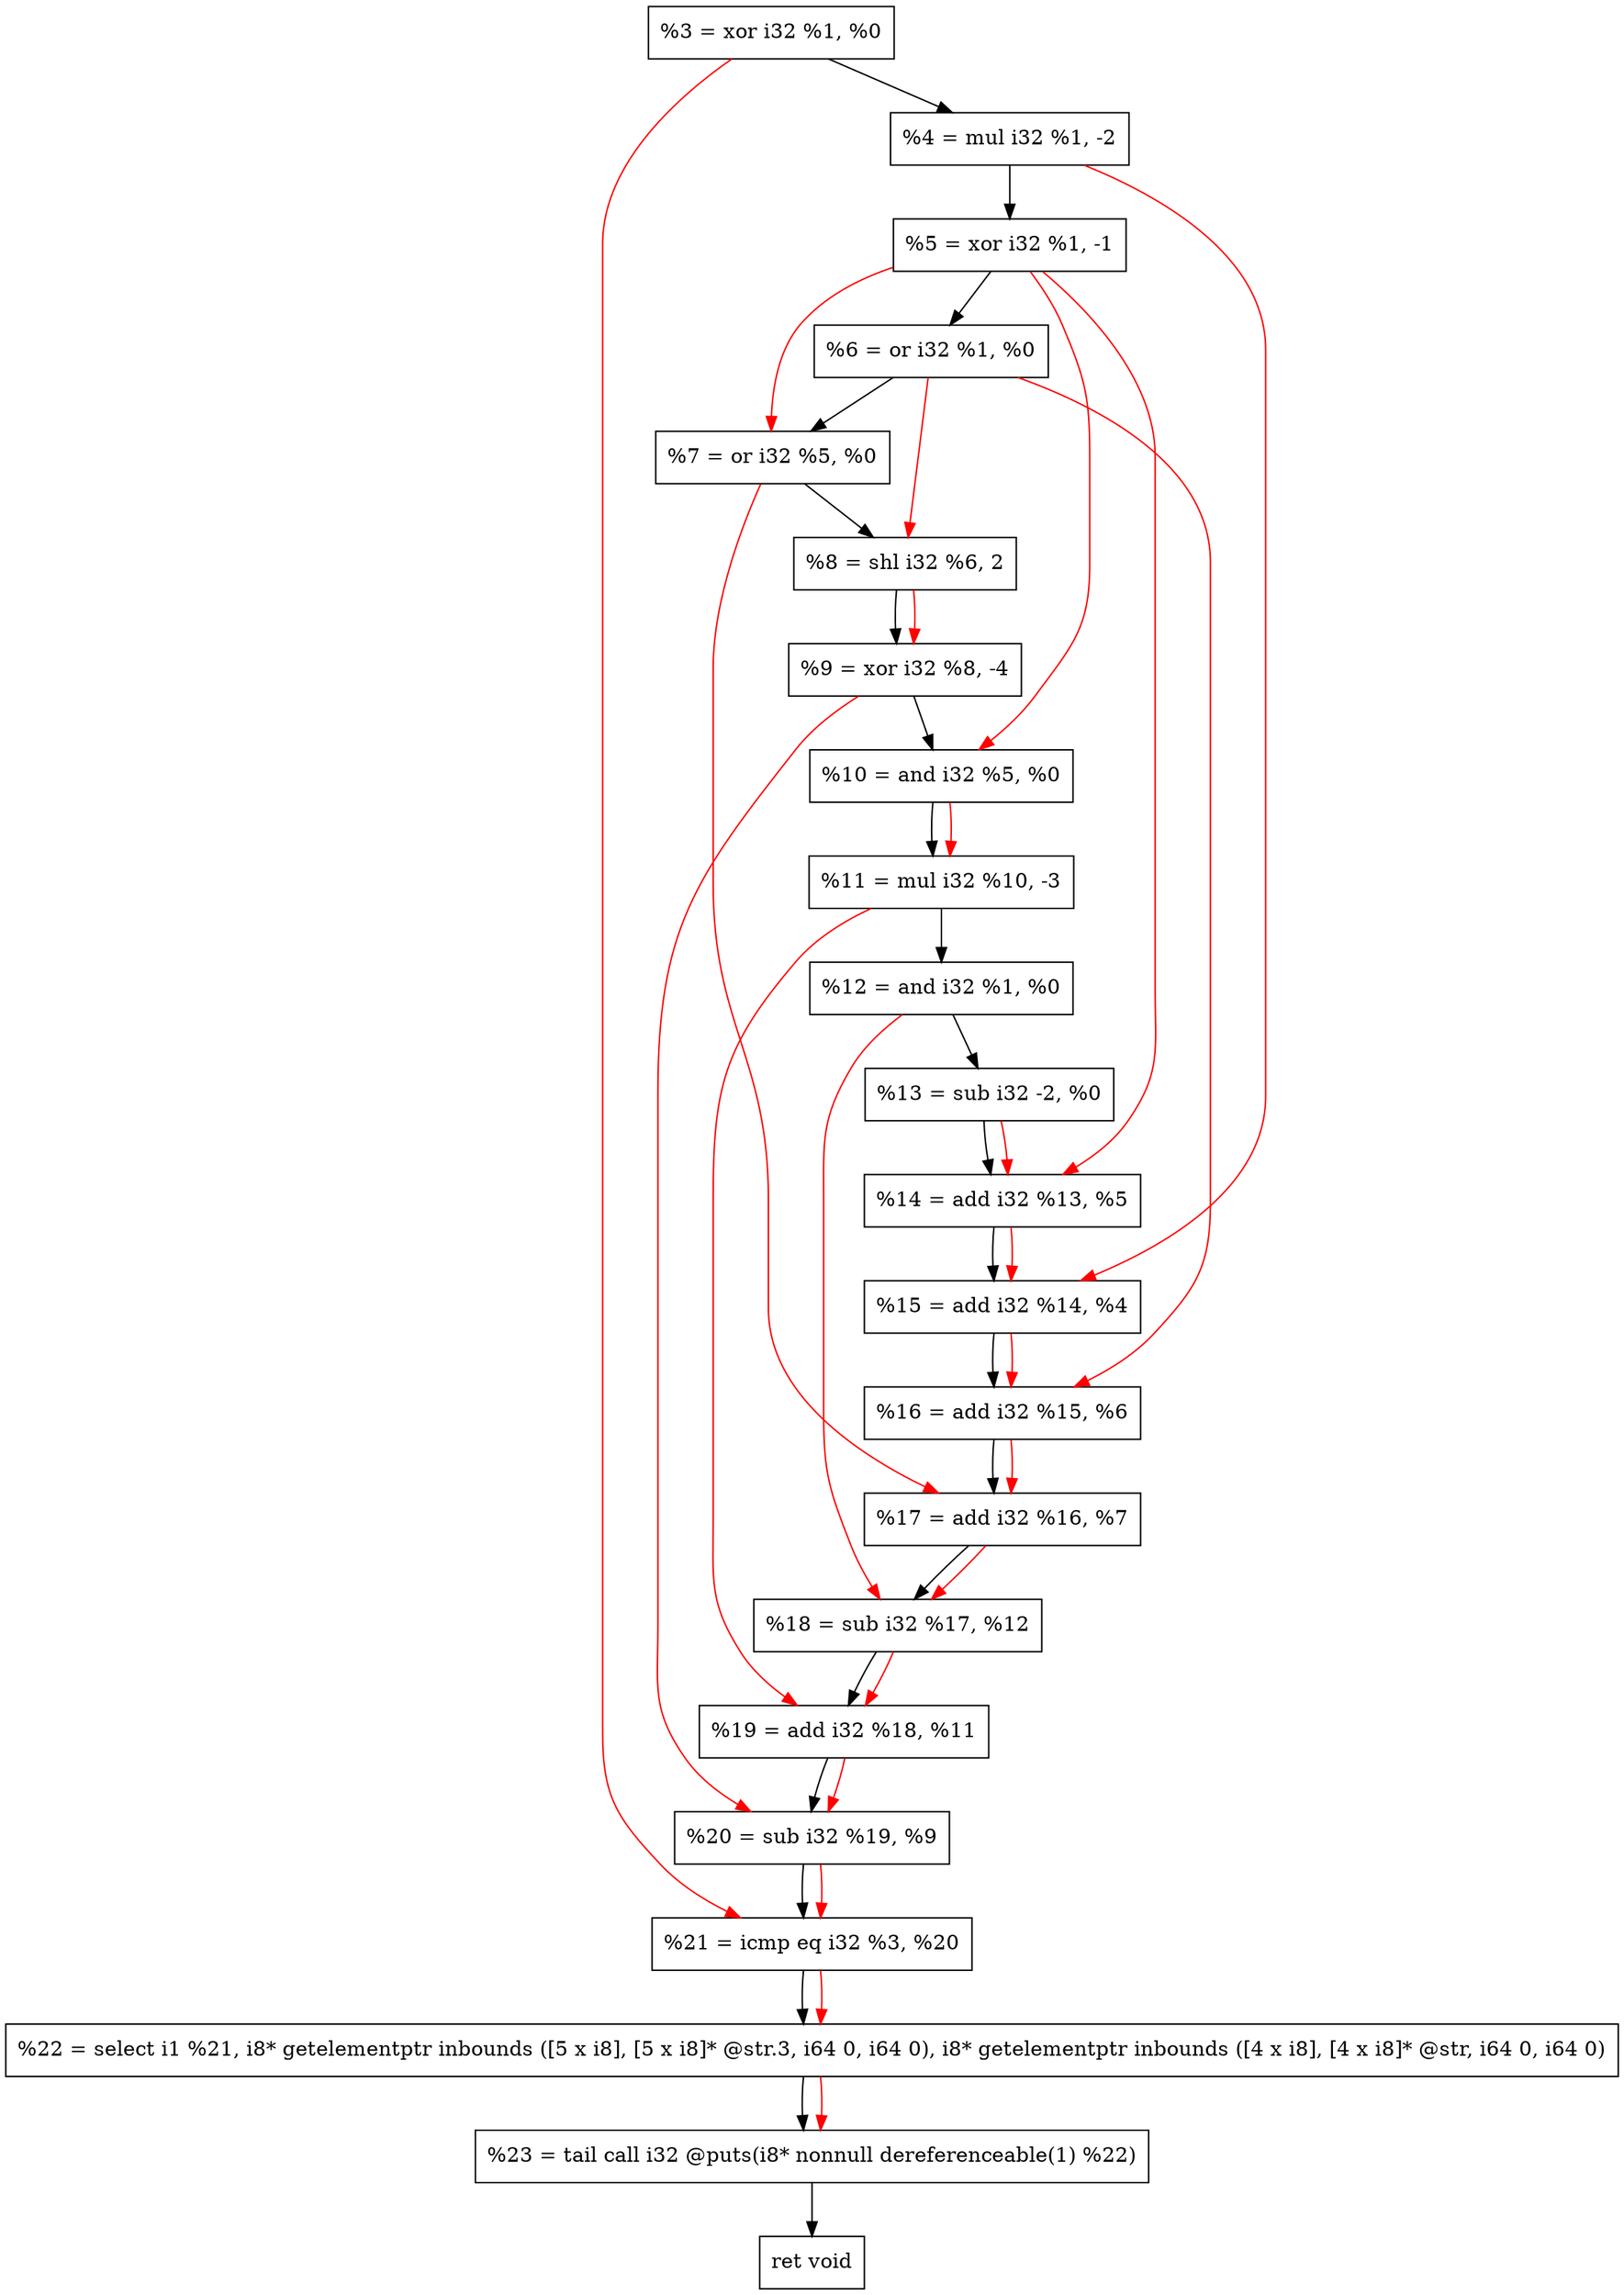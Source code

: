 digraph "DFG for'crackme' function" {
	Node0x19d2450[shape=record, label="  %3 = xor i32 %1, %0"];
	Node0x19d2b00[shape=record, label="  %4 = mul i32 %1, -2"];
	Node0x19d2bc0[shape=record, label="  %5 = xor i32 %1, -1"];
	Node0x19d2c30[shape=record, label="  %6 = or i32 %1, %0"];
	Node0x19d2ca0[shape=record, label="  %7 = or i32 %5, %0"];
	Node0x19d2d40[shape=record, label="  %8 = shl i32 %6, 2"];
	Node0x19d2de0[shape=record, label="  %9 = xor i32 %8, -4"];
	Node0x19d2e50[shape=record, label="  %10 = and i32 %5, %0"];
	Node0x19d2ef0[shape=record, label="  %11 = mul i32 %10, -3"];
	Node0x19d2f60[shape=record, label="  %12 = and i32 %1, %0"];
	Node0x19d2fd0[shape=record, label="  %13 = sub i32 -2, %0"];
	Node0x19d3040[shape=record, label="  %14 = add i32 %13, %5"];
	Node0x19d30b0[shape=record, label="  %15 = add i32 %14, %4"];
	Node0x19d3120[shape=record, label="  %16 = add i32 %15, %6"];
	Node0x19d3190[shape=record, label="  %17 = add i32 %16, %7"];
	Node0x19d3200[shape=record, label="  %18 = sub i32 %17, %12"];
	Node0x19d3270[shape=record, label="  %19 = add i32 %18, %11"];
	Node0x19d32e0[shape=record, label="  %20 = sub i32 %19, %9"];
	Node0x19d3350[shape=record, label="  %21 = icmp eq i32 %3, %20"];
	Node0x1973268[shape=record, label="  %22 = select i1 %21, i8* getelementptr inbounds ([5 x i8], [5 x i8]* @str.3, i64 0, i64 0), i8* getelementptr inbounds ([4 x i8], [4 x i8]* @str, i64 0, i64 0)"];
	Node0x19d37f0[shape=record, label="  %23 = tail call i32 @puts(i8* nonnull dereferenceable(1) %22)"];
	Node0x19d3840[shape=record, label="  ret void"];
	Node0x19d2450 -> Node0x19d2b00;
	Node0x19d2b00 -> Node0x19d2bc0;
	Node0x19d2bc0 -> Node0x19d2c30;
	Node0x19d2c30 -> Node0x19d2ca0;
	Node0x19d2ca0 -> Node0x19d2d40;
	Node0x19d2d40 -> Node0x19d2de0;
	Node0x19d2de0 -> Node0x19d2e50;
	Node0x19d2e50 -> Node0x19d2ef0;
	Node0x19d2ef0 -> Node0x19d2f60;
	Node0x19d2f60 -> Node0x19d2fd0;
	Node0x19d2fd0 -> Node0x19d3040;
	Node0x19d3040 -> Node0x19d30b0;
	Node0x19d30b0 -> Node0x19d3120;
	Node0x19d3120 -> Node0x19d3190;
	Node0x19d3190 -> Node0x19d3200;
	Node0x19d3200 -> Node0x19d3270;
	Node0x19d3270 -> Node0x19d32e0;
	Node0x19d32e0 -> Node0x19d3350;
	Node0x19d3350 -> Node0x1973268;
	Node0x1973268 -> Node0x19d37f0;
	Node0x19d37f0 -> Node0x19d3840;
edge [color=red]
	Node0x19d2bc0 -> Node0x19d2ca0;
	Node0x19d2c30 -> Node0x19d2d40;
	Node0x19d2d40 -> Node0x19d2de0;
	Node0x19d2bc0 -> Node0x19d2e50;
	Node0x19d2e50 -> Node0x19d2ef0;
	Node0x19d2fd0 -> Node0x19d3040;
	Node0x19d2bc0 -> Node0x19d3040;
	Node0x19d3040 -> Node0x19d30b0;
	Node0x19d2b00 -> Node0x19d30b0;
	Node0x19d30b0 -> Node0x19d3120;
	Node0x19d2c30 -> Node0x19d3120;
	Node0x19d3120 -> Node0x19d3190;
	Node0x19d2ca0 -> Node0x19d3190;
	Node0x19d3190 -> Node0x19d3200;
	Node0x19d2f60 -> Node0x19d3200;
	Node0x19d3200 -> Node0x19d3270;
	Node0x19d2ef0 -> Node0x19d3270;
	Node0x19d3270 -> Node0x19d32e0;
	Node0x19d2de0 -> Node0x19d32e0;
	Node0x19d2450 -> Node0x19d3350;
	Node0x19d32e0 -> Node0x19d3350;
	Node0x19d3350 -> Node0x1973268;
	Node0x1973268 -> Node0x19d37f0;
}

